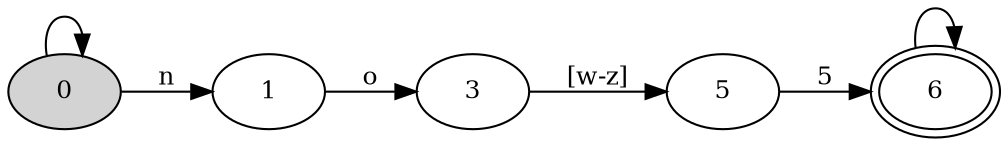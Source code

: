 digraph "SFA" {
rankdir=LR;

//Initial state
node [style = filled, shape = ellipse, peripheries = 1, fillcolor = "#d3d3d3ff", fontsize = 12]
0

//Final states
node [style = filled, shape = ellipse, peripheries = 2, fillcolor = white, fontsize = 12]
6

//Other states
node [style = filled, shape = ellipse, peripheries = 1, fillcolor = white, fontsize = 12]
1
5
3

//Transitions
0 -> 1 [label = "n", fontsize = 12 ];
0 -> 0 [label = "", fontsize = 12 ];
1 -> 3 [label = "o", fontsize = 12 ];
5 -> 6 [label = "5", fontsize = 12 ];
3 -> 5 [label = "[w-z]", fontsize = 12 ];
6 -> 6 [label = "", fontsize = 12 ];
}

